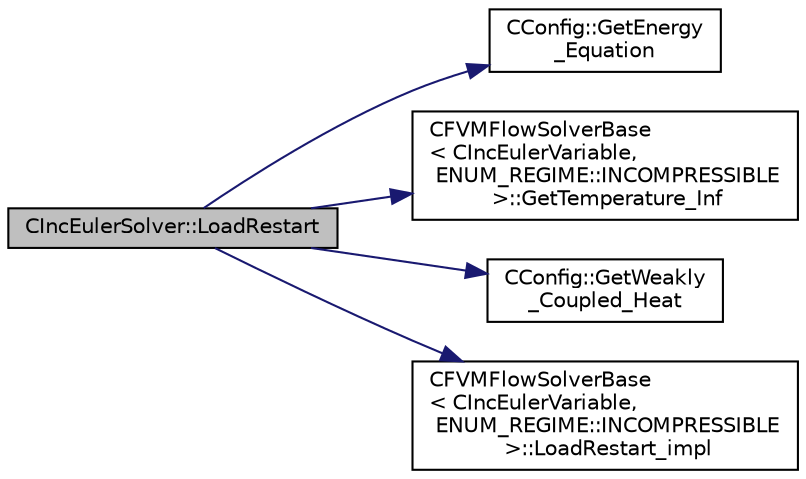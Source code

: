 digraph "CIncEulerSolver::LoadRestart"
{
 // LATEX_PDF_SIZE
  edge [fontname="Helvetica",fontsize="10",labelfontname="Helvetica",labelfontsize="10"];
  node [fontname="Helvetica",fontsize="10",shape=record];
  rankdir="LR";
  Node1 [label="CIncEulerSolver::LoadRestart",height=0.2,width=0.4,color="black", fillcolor="grey75", style="filled", fontcolor="black",tooltip="Load a solution from a restart file."];
  Node1 -> Node2 [color="midnightblue",fontsize="10",style="solid",fontname="Helvetica"];
  Node2 [label="CConfig::GetEnergy\l_Equation",height=0.2,width=0.4,color="black", fillcolor="white", style="filled",URL="$classCConfig.html#a085accf5825cdba0219fc734f4fadb8c",tooltip="Flag for whether to solve the energy equation for incompressible flows."];
  Node1 -> Node3 [color="midnightblue",fontsize="10",style="solid",fontname="Helvetica"];
  Node3 [label="CFVMFlowSolverBase\l\< CIncEulerVariable,\l ENUM_REGIME::INCOMPRESSIBLE\l \>::GetTemperature_Inf",height=0.2,width=0.4,color="black", fillcolor="white", style="filled",URL="$classCFVMFlowSolverBase.html#af89f1889a596f480d9339ef10927f3e8",tooltip="Get the temperature value at infinity."];
  Node1 -> Node4 [color="midnightblue",fontsize="10",style="solid",fontname="Helvetica"];
  Node4 [label="CConfig::GetWeakly\l_Coupled_Heat",height=0.2,width=0.4,color="black", fillcolor="white", style="filled",URL="$classCConfig.html#a6c5a2aaac3040fabbfe15752ea19780e",tooltip="Get the heat equation."];
  Node1 -> Node5 [color="midnightblue",fontsize="10",style="solid",fontname="Helvetica"];
  Node5 [label="CFVMFlowSolverBase\l\< CIncEulerVariable,\l ENUM_REGIME::INCOMPRESSIBLE\l \>::LoadRestart_impl",height=0.2,width=0.4,color="black", fillcolor="white", style="filled",URL="$classCFVMFlowSolverBase.html#a7cf80881bcda9a08b9c8cf78e7a3bc8d",tooltip="General implementation to load a flow solution from a restart file."];
}
